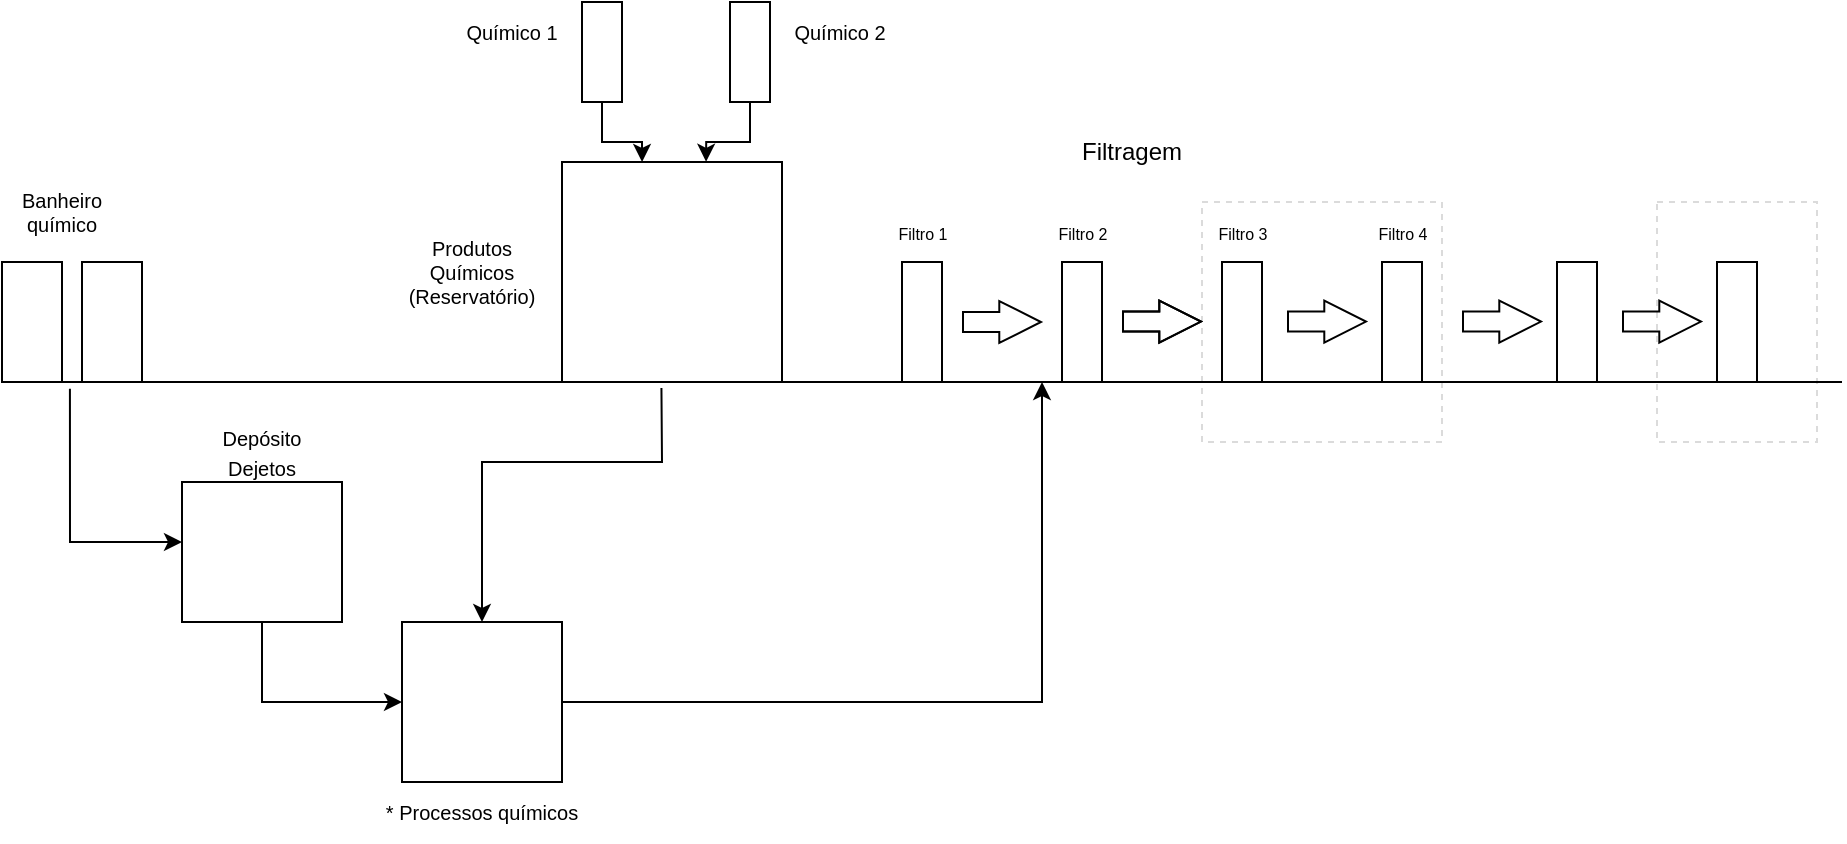 <mxfile version="24.0.0" type="github">
  <diagram name="Page-1" id="zgPYu8_VjJPNi1qEPYtU">
    <mxGraphModel dx="1407" dy="513" grid="1" gridSize="10" guides="1" tooltips="1" connect="1" arrows="1" fold="1" page="1" pageScale="1" pageWidth="827" pageHeight="1169" math="0" shadow="0">
      <root>
        <mxCell id="0" />
        <mxCell id="1" parent="0" />
        <mxCell id="5ljupiiSc2MZGmciCwX4-48" value="" style="rounded=0;whiteSpace=wrap;html=1;dashed=1;strokeColor=#DBDBDB;fontColor=#707070;" vertex="1" parent="1">
          <mxGeometry x="867.5" y="150" width="80" height="120" as="geometry" />
        </mxCell>
        <mxCell id="5ljupiiSc2MZGmciCwX4-31" value="" style="rounded=0;whiteSpace=wrap;html=1;dashed=1;strokeColor=#DBDBDB;fontColor=#707070;" vertex="1" parent="1">
          <mxGeometry x="640" y="150" width="120" height="120" as="geometry" />
        </mxCell>
        <mxCell id="5ljupiiSc2MZGmciCwX4-1" value="" style="endArrow=none;html=1;rounded=0;" edge="1" parent="1">
          <mxGeometry width="50" height="50" relative="1" as="geometry">
            <mxPoint x="40" y="240" as="sourcePoint" />
            <mxPoint x="960" y="240" as="targetPoint" />
          </mxGeometry>
        </mxCell>
        <mxCell id="5ljupiiSc2MZGmciCwX4-2" value="" style="rounded=0;whiteSpace=wrap;html=1;" vertex="1" parent="1">
          <mxGeometry x="40" y="180" width="30" height="60" as="geometry" />
        </mxCell>
        <mxCell id="5ljupiiSc2MZGmciCwX4-3" value="" style="rounded=0;whiteSpace=wrap;html=1;" vertex="1" parent="1">
          <mxGeometry x="80" y="180" width="30" height="60" as="geometry" />
        </mxCell>
        <mxCell id="5ljupiiSc2MZGmciCwX4-4" value="Banheiro químico" style="text;html=1;align=center;verticalAlign=middle;whiteSpace=wrap;rounded=0;fontSize=10;" vertex="1" parent="1">
          <mxGeometry x="40" y="140" width="60" height="30" as="geometry" />
        </mxCell>
        <mxCell id="5ljupiiSc2MZGmciCwX4-6" value="" style="rounded=0;whiteSpace=wrap;html=1;" vertex="1" parent="1">
          <mxGeometry x="130" y="290" width="80" height="70" as="geometry" />
        </mxCell>
        <mxCell id="5ljupiiSc2MZGmciCwX4-7" value="" style="endArrow=classic;html=1;rounded=0;exitX=1.132;exitY=1.057;exitDx=0;exitDy=0;exitPerimeter=0;" edge="1" parent="1" source="5ljupiiSc2MZGmciCwX4-2">
          <mxGeometry width="50" height="50" relative="1" as="geometry">
            <mxPoint x="420" y="340" as="sourcePoint" />
            <mxPoint x="130" y="320" as="targetPoint" />
            <Array as="points">
              <mxPoint x="74" y="320" />
            </Array>
          </mxGeometry>
        </mxCell>
        <mxCell id="5ljupiiSc2MZGmciCwX4-8" value="" style="rounded=0;whiteSpace=wrap;html=1;" vertex="1" parent="1">
          <mxGeometry x="240" y="360" width="80" height="80" as="geometry" />
        </mxCell>
        <mxCell id="5ljupiiSc2MZGmciCwX4-9" value="" style="endArrow=classic;html=1;rounded=0;exitX=1.132;exitY=1.057;exitDx=0;exitDy=0;exitPerimeter=0;entryX=0;entryY=0.5;entryDx=0;entryDy=0;" edge="1" parent="1" target="5ljupiiSc2MZGmciCwX4-8">
          <mxGeometry width="50" height="50" relative="1" as="geometry">
            <mxPoint x="170" y="360" as="sourcePoint" />
            <mxPoint x="226" y="442" as="targetPoint" />
            <Array as="points">
              <mxPoint x="170" y="400" />
            </Array>
          </mxGeometry>
        </mxCell>
        <mxCell id="5ljupiiSc2MZGmciCwX4-10" value="&lt;font style=&quot;font-size: 10px;&quot;&gt;Depósito&lt;br&gt;Dejetos&lt;/font&gt;" style="text;html=1;align=center;verticalAlign=middle;whiteSpace=wrap;rounded=0;" vertex="1" parent="1">
          <mxGeometry x="130" y="260" width="80" height="30" as="geometry" />
        </mxCell>
        <mxCell id="5ljupiiSc2MZGmciCwX4-11" value="" style="whiteSpace=wrap;html=1;aspect=fixed;" vertex="1" parent="1">
          <mxGeometry x="320" y="130" width="110" height="110" as="geometry" />
        </mxCell>
        <mxCell id="5ljupiiSc2MZGmciCwX4-12" value="" style="endArrow=classic;html=1;rounded=0;exitX=0.452;exitY=1.027;exitDx=0;exitDy=0;exitPerimeter=0;entryX=0.5;entryY=0;entryDx=0;entryDy=0;" edge="1" parent="1" source="5ljupiiSc2MZGmciCwX4-11" target="5ljupiiSc2MZGmciCwX4-8">
          <mxGeometry width="50" height="50" relative="1" as="geometry">
            <mxPoint x="420" y="340" as="sourcePoint" />
            <mxPoint x="470" y="290" as="targetPoint" />
            <Array as="points">
              <mxPoint x="370" y="280" />
              <mxPoint x="280" y="280" />
            </Array>
          </mxGeometry>
        </mxCell>
        <mxCell id="5ljupiiSc2MZGmciCwX4-14" value="Produtos Químicos (Reservatório)" style="text;html=1;align=center;verticalAlign=middle;whiteSpace=wrap;rounded=0;fontSize=10;" vertex="1" parent="1">
          <mxGeometry x="240" y="170" width="70" height="30" as="geometry" />
        </mxCell>
        <mxCell id="5ljupiiSc2MZGmciCwX4-16" value="" style="rounded=0;whiteSpace=wrap;html=1;" vertex="1" parent="1">
          <mxGeometry x="330" y="50" width="20" height="50" as="geometry" />
        </mxCell>
        <mxCell id="5ljupiiSc2MZGmciCwX4-17" value="" style="rounded=0;whiteSpace=wrap;html=1;" vertex="1" parent="1">
          <mxGeometry x="404" y="50" width="20" height="50" as="geometry" />
        </mxCell>
        <mxCell id="5ljupiiSc2MZGmciCwX4-18" value="" style="endArrow=classic;html=1;rounded=0;exitX=1;exitY=0.5;exitDx=0;exitDy=0;" edge="1" parent="1" source="5ljupiiSc2MZGmciCwX4-8">
          <mxGeometry width="50" height="50" relative="1" as="geometry">
            <mxPoint x="370" y="390" as="sourcePoint" />
            <mxPoint x="560" y="240" as="targetPoint" />
            <Array as="points">
              <mxPoint x="560" y="400" />
            </Array>
          </mxGeometry>
        </mxCell>
        <mxCell id="5ljupiiSc2MZGmciCwX4-19" value="* Processos químicos" style="text;html=1;align=center;verticalAlign=middle;whiteSpace=wrap;rounded=0;fontSize=10;" vertex="1" parent="1">
          <mxGeometry x="230" y="440" width="100" height="30" as="geometry" />
        </mxCell>
        <mxCell id="5ljupiiSc2MZGmciCwX4-20" value="" style="rounded=0;whiteSpace=wrap;html=1;" vertex="1" parent="1">
          <mxGeometry x="490" y="180" width="20" height="60" as="geometry" />
        </mxCell>
        <mxCell id="5ljupiiSc2MZGmciCwX4-21" value="Filtragem" style="text;html=1;align=center;verticalAlign=middle;whiteSpace=wrap;rounded=0;" vertex="1" parent="1">
          <mxGeometry x="570" y="110" width="70" height="30" as="geometry" />
        </mxCell>
        <mxCell id="5ljupiiSc2MZGmciCwX4-22" value="Químico 1" style="text;html=1;align=center;verticalAlign=middle;whiteSpace=wrap;rounded=0;fontSize=10;" vertex="1" parent="1">
          <mxGeometry x="260" y="50" width="70" height="30" as="geometry" />
        </mxCell>
        <mxCell id="5ljupiiSc2MZGmciCwX4-23" value="Químico 2" style="text;html=1;align=center;verticalAlign=middle;whiteSpace=wrap;rounded=0;fontSize=10;" vertex="1" parent="1">
          <mxGeometry x="424" y="50" width="70" height="30" as="geometry" />
        </mxCell>
        <mxCell id="5ljupiiSc2MZGmciCwX4-25" value="" style="rounded=0;whiteSpace=wrap;html=1;" vertex="1" parent="1">
          <mxGeometry x="570" y="180" width="20" height="60" as="geometry" />
        </mxCell>
        <mxCell id="5ljupiiSc2MZGmciCwX4-26" value="" style="rounded=0;whiteSpace=wrap;html=1;" vertex="1" parent="1">
          <mxGeometry x="650" y="180" width="20" height="60" as="geometry" />
        </mxCell>
        <mxCell id="5ljupiiSc2MZGmciCwX4-27" value="" style="rounded=0;whiteSpace=wrap;html=1;" vertex="1" parent="1">
          <mxGeometry x="730" y="180" width="20" height="60" as="geometry" />
        </mxCell>
        <mxCell id="5ljupiiSc2MZGmciCwX4-28" value="" style="shape=flexArrow;endArrow=classic;html=1;rounded=0;endWidth=10;endSize=6.619;" edge="1" parent="1">
          <mxGeometry width="50" height="50" relative="1" as="geometry">
            <mxPoint x="520" y="210" as="sourcePoint" />
            <mxPoint x="560" y="210" as="targetPoint" />
          </mxGeometry>
        </mxCell>
        <mxCell id="5ljupiiSc2MZGmciCwX4-32" value="&lt;font style=&quot;font-size: 8px;&quot;&gt;Filtro 1&lt;/font&gt;" style="text;html=1;align=center;verticalAlign=middle;whiteSpace=wrap;rounded=0;" vertex="1" parent="1">
          <mxGeometry x="482.5" y="160" width="35" height="10" as="geometry" />
        </mxCell>
        <mxCell id="5ljupiiSc2MZGmciCwX4-33" value="&lt;font style=&quot;font-size: 8px;&quot;&gt;Filtro 2&lt;/font&gt;" style="text;html=1;align=center;verticalAlign=middle;whiteSpace=wrap;rounded=0;" vertex="1" parent="1">
          <mxGeometry x="562.5" y="160" width="35" height="10" as="geometry" />
        </mxCell>
        <mxCell id="5ljupiiSc2MZGmciCwX4-34" value="&lt;font style=&quot;font-size: 8px;&quot;&gt;Filtro 3&lt;/font&gt;" style="text;html=1;align=center;verticalAlign=middle;whiteSpace=wrap;rounded=0;" vertex="1" parent="1">
          <mxGeometry x="642.5" y="160" width="35" height="10" as="geometry" />
        </mxCell>
        <mxCell id="5ljupiiSc2MZGmciCwX4-35" value="&lt;font style=&quot;font-size: 8px;&quot;&gt;Filtro 4&lt;/font&gt;" style="text;html=1;align=center;verticalAlign=middle;whiteSpace=wrap;rounded=0;" vertex="1" parent="1">
          <mxGeometry x="722.5" y="160" width="35" height="10" as="geometry" />
        </mxCell>
        <mxCell id="5ljupiiSc2MZGmciCwX4-36" value="" style="shape=flexArrow;endArrow=classic;html=1;rounded=0;endWidth=10;endSize=6.619;" edge="1" parent="1">
          <mxGeometry width="50" height="50" relative="1" as="geometry">
            <mxPoint x="600" y="209.76" as="sourcePoint" />
            <mxPoint x="640" y="209.76" as="targetPoint" />
          </mxGeometry>
        </mxCell>
        <mxCell id="5ljupiiSc2MZGmciCwX4-37" value="" style="shape=flexArrow;endArrow=classic;html=1;rounded=0;endWidth=10;endSize=6.619;" edge="1" parent="1">
          <mxGeometry width="50" height="50" relative="1" as="geometry">
            <mxPoint x="600" y="209.76" as="sourcePoint" />
            <mxPoint x="640" y="209.76" as="targetPoint" />
          </mxGeometry>
        </mxCell>
        <mxCell id="5ljupiiSc2MZGmciCwX4-38" value="" style="shape=flexArrow;endArrow=classic;html=1;rounded=0;endWidth=10;endSize=6.619;" edge="1" parent="1">
          <mxGeometry width="50" height="50" relative="1" as="geometry">
            <mxPoint x="682.5" y="209.76" as="sourcePoint" />
            <mxPoint x="722.5" y="209.76" as="targetPoint" />
          </mxGeometry>
        </mxCell>
        <mxCell id="5ljupiiSc2MZGmciCwX4-42" style="edgeStyle=orthogonalEdgeStyle;rounded=0;orthogonalLoop=1;jettySize=auto;html=1;entryX=0.364;entryY=0;entryDx=0;entryDy=0;entryPerimeter=0;" edge="1" parent="1" source="5ljupiiSc2MZGmciCwX4-16" target="5ljupiiSc2MZGmciCwX4-11">
          <mxGeometry relative="1" as="geometry" />
        </mxCell>
        <mxCell id="5ljupiiSc2MZGmciCwX4-43" style="edgeStyle=orthogonalEdgeStyle;rounded=0;orthogonalLoop=1;jettySize=auto;html=1;entryX=0.655;entryY=-0.001;entryDx=0;entryDy=0;entryPerimeter=0;" edge="1" parent="1" source="5ljupiiSc2MZGmciCwX4-17" target="5ljupiiSc2MZGmciCwX4-11">
          <mxGeometry relative="1" as="geometry" />
        </mxCell>
        <mxCell id="5ljupiiSc2MZGmciCwX4-44" value="" style="rounded=0;whiteSpace=wrap;html=1;" vertex="1" parent="1">
          <mxGeometry x="817.5" y="180" width="20" height="60" as="geometry" />
        </mxCell>
        <mxCell id="5ljupiiSc2MZGmciCwX4-45" value="" style="shape=flexArrow;endArrow=classic;html=1;rounded=0;endWidth=10;endSize=6.619;" edge="1" parent="1">
          <mxGeometry width="50" height="50" relative="1" as="geometry">
            <mxPoint x="770" y="209.76" as="sourcePoint" />
            <mxPoint x="810" y="209.76" as="targetPoint" />
          </mxGeometry>
        </mxCell>
        <mxCell id="5ljupiiSc2MZGmciCwX4-46" value="" style="rounded=0;whiteSpace=wrap;html=1;" vertex="1" parent="1">
          <mxGeometry x="897.5" y="180" width="20" height="60" as="geometry" />
        </mxCell>
        <mxCell id="5ljupiiSc2MZGmciCwX4-47" value="" style="shape=flexArrow;endArrow=classic;html=1;rounded=0;endWidth=10;endSize=6.619;" edge="1" parent="1">
          <mxGeometry width="50" height="50" relative="1" as="geometry">
            <mxPoint x="850" y="209.76" as="sourcePoint" />
            <mxPoint x="890" y="209.76" as="targetPoint" />
          </mxGeometry>
        </mxCell>
      </root>
    </mxGraphModel>
  </diagram>
</mxfile>
